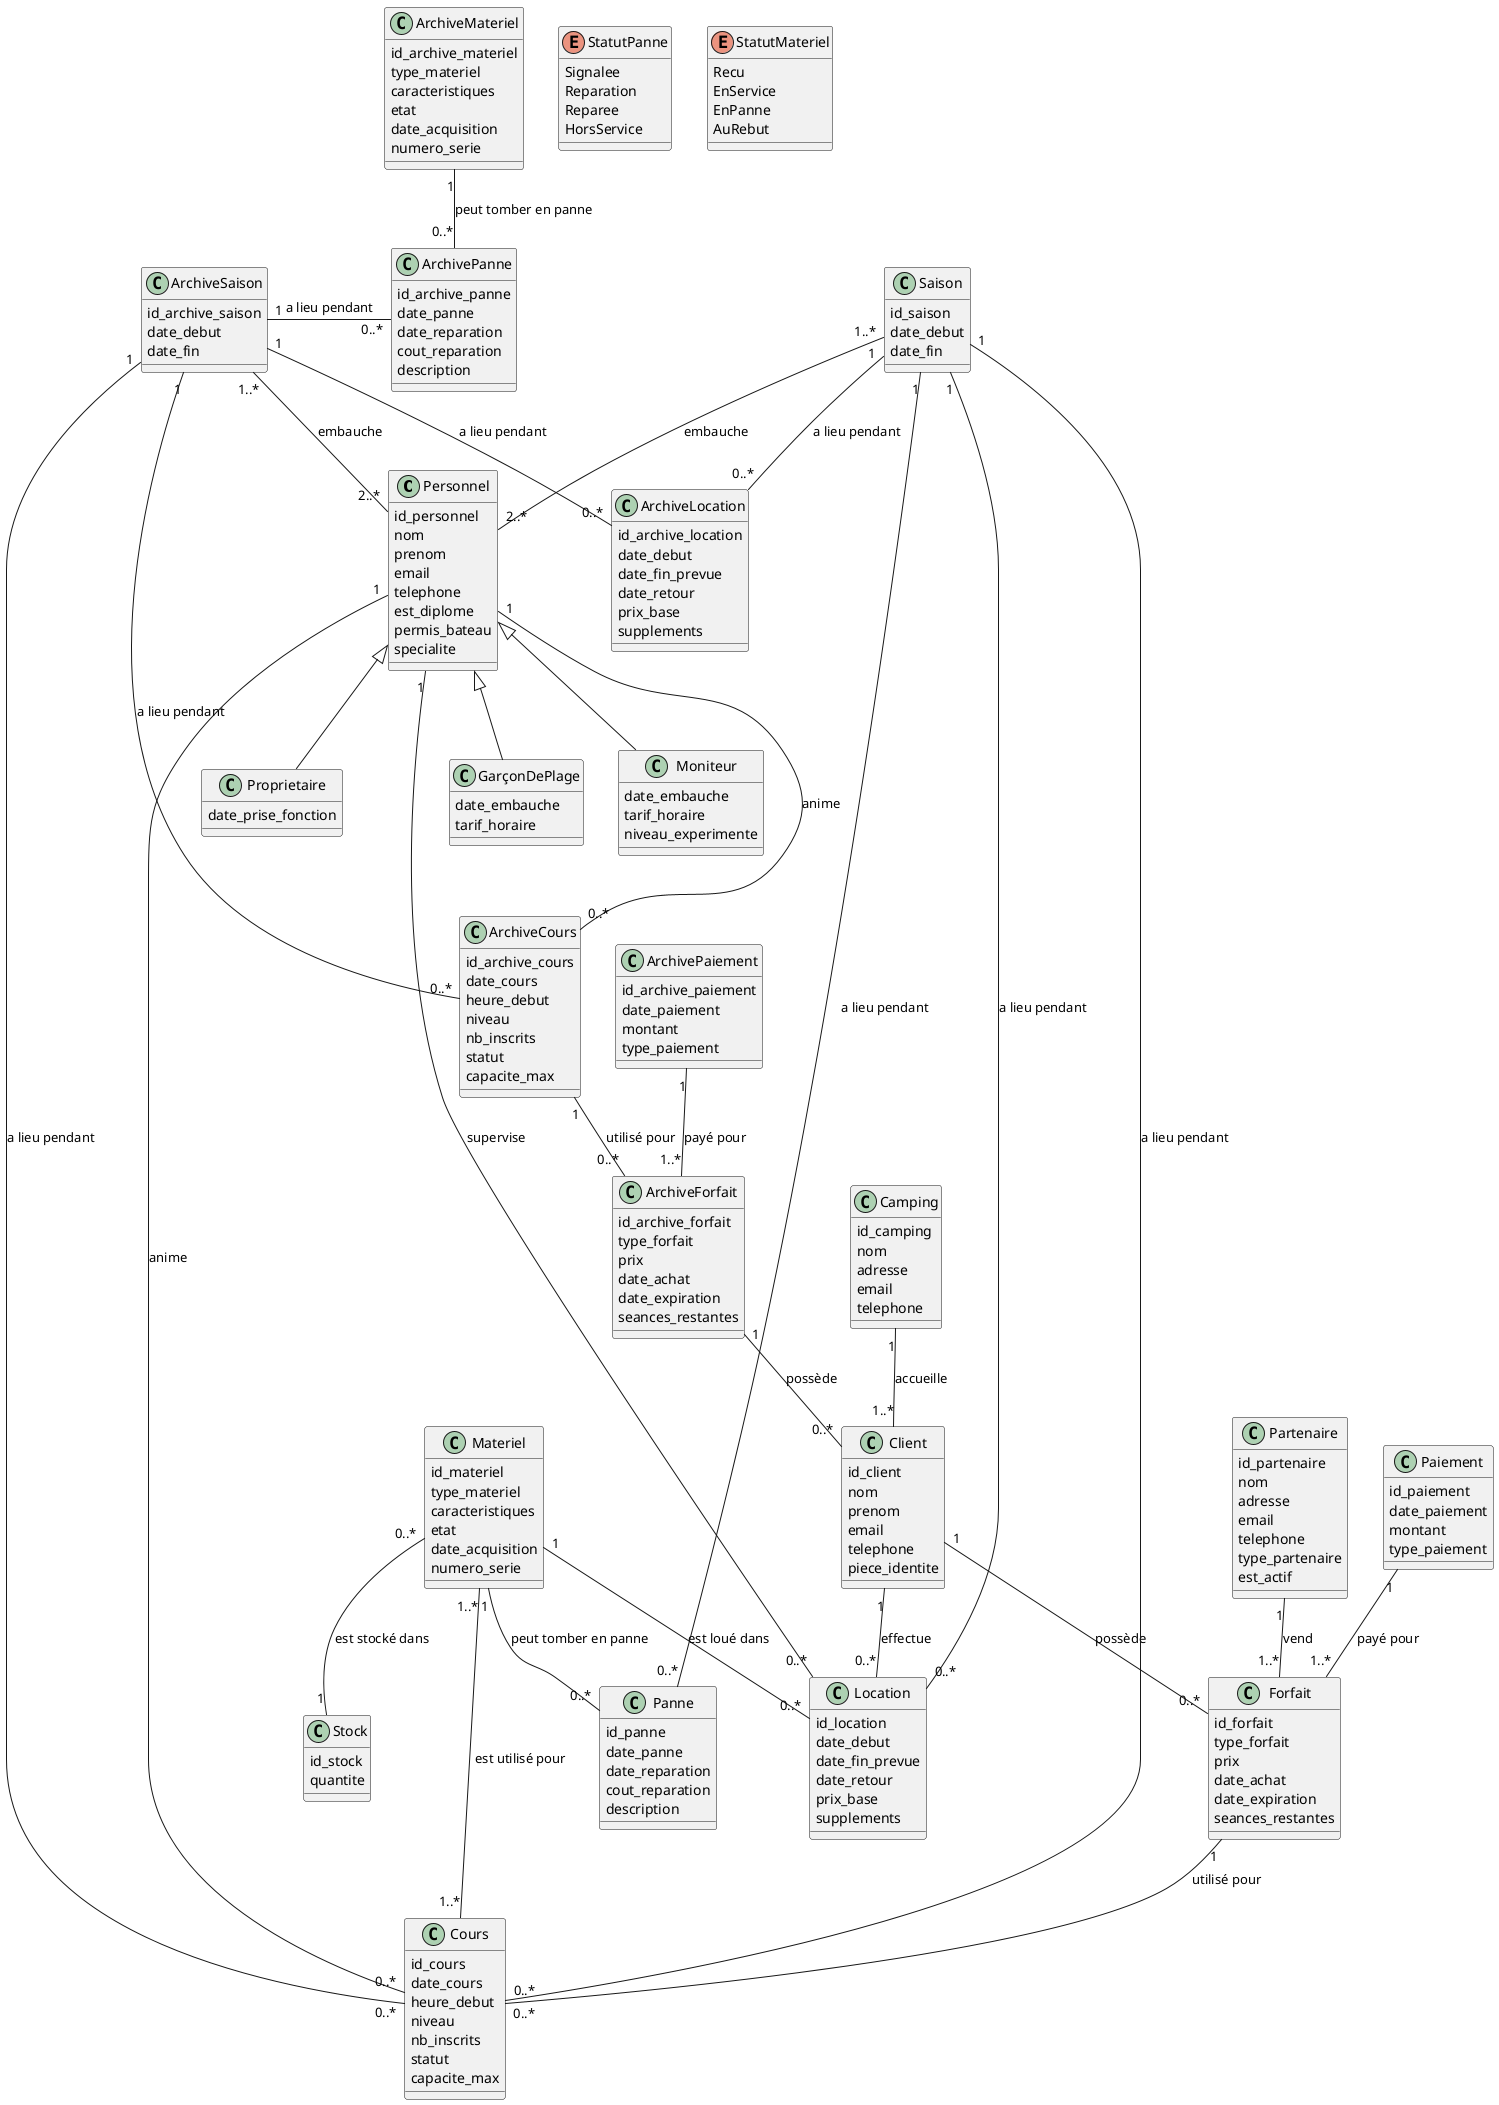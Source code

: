 @startuml
    class Personnel {
        id_personnel
        nom
        prenom
        email
        telephone
        est_diplome
        permis_bateau
        specialite
    }

    class GarçonDePlage extends Personnel {
        date_embauche
        tarif_horaire
    }

    class Moniteur extends Personnel {
        date_embauche
        tarif_horaire
        niveau_experimente
    }

    class Proprietaire extends Personnel {
        date_prise_fonction
    }

    class Saison {
        id_saison
        date_debut
        date_fin
    }

    class ArchiveSaison {
        id_archive_saison
        date_debut
        date_fin
    }

    class Client {
        id_client
        nom
        prenom
        email
        telephone
        piece_identite
    }

    class Materiel {
        id_materiel
        type_materiel
        caracteristiques
        etat
        date_acquisition
        numero_serie
    }

    class ArchiveMateriel {
        id_archive_materiel
        type_materiel
        caracteristiques
        etat
        date_acquisition
        numero_serie
    }

    class Forfait {
        id_forfait
        type_forfait
        prix
        date_achat
        date_expiration
        seances_restantes
    }

    class ArchiveForfait {
        id_archive_forfait
        type_forfait
        prix
        date_achat
        date_expiration
        seances_restantes
    }

    class Partenaire {
        id_partenaire
        nom
        adresse
        email
        telephone
        type_partenaire
        est_actif
    }

    class Camping {
        id_camping
        nom
        adresse
        email
        telephone
    }

    class Cours {
        id_cours
        date_cours
        heure_debut
        niveau
        nb_inscrits
        statut
        capacite_max
    }

    class ArchiveCours {
        id_archive_cours
        date_cours
        heure_debut
        niveau
        nb_inscrits
        statut
        capacite_max
    }

    class Location {
        id_location
        date_debut
        date_fin_prevue
        date_retour
        prix_base
        supplements
    }

    class ArchiveLocation {
        id_archive_location
        date_debut
        date_fin_prevue
        date_retour
        prix_base
        supplements
    }

    class Panne {
        id_panne
        date_panne
        date_reparation
        cout_reparation
        description
    }

    class ArchivePanne {
        id_archive_panne
        date_panne
        date_reparation
        cout_reparation
        description
    }

    class Stock {
        id_stock
        quantite
    }

    class Paiement {
        id_paiement
        date_paiement
        montant
        type_paiement
    }

    class ArchivePaiement {
        id_archive_paiement
        date_paiement
        montant
        type_paiement
    }

    enum StatutPanne {
        Signalee
        Reparation
        Reparee
        HorsService
    }

    enum StatutMateriel {
        Recu
        EnService
        EnPanne
        AuRebut
    }

    Client "1" -- "0..*" Forfait: possède
    Client "1" -- "0..*" Location: effectue
    Personnel "1" -- "0..*" Cours: anime
    Materiel "1" -- "0..*" Location: est loué dans
    Forfait "1" -- "0..*" Cours: utilisé pour
    Personnel "1" -- "0..*" Location: supervise
    Materiel "1" -- "0..*" Panne: peut tomber en panne
    ArchiveMateriel "1" -- "0..*" ArchivePanne: peut tomber en panne
    Materiel "0..*" -- "1" Stock: est stocké dans
    ArchiveCours "1" -- "0..*" ArchiveForfait: utilisé pour
    Personnel "1" --- "0..*" ArchiveCours : anime
    ArchiveForfait "1" -- "0..*" Client: possède
    Partenaire "1" -- "1..*" Forfait: vend
    Camping "1" -- "1..*" Client: accueille
    Materiel "1..*" - "1..*" Cours: est utilisé pour
    Paiement "1" -- "1..*" Forfait: payé pour
    Saison "1..*" -- "2..*" Personnel: embauche
    Saison "1" -- "0..*" Cours: a lieu pendant
    Saison "1" -- "0..*" Location: a lieu pendant
    Saison "1" -- "0..*" Panne: a lieu pendant
    Saison "1" -- "0..*" ArchiveLocation: a lieu pendant
    ArchiveSaison "1..*" -- "2..*" Personnel: embauche
    ArchiveSaison "1" -- "0..*" Cours: a lieu pendant
    ArchiveSaison "1" - "0..*" ArchivePanne: a lieu pendant
    ArchiveSaison "1" -- "0..*" ArchiveCours: a lieu pendant
    ArchiveSaison "1" -- "0..*" ArchiveLocation: a lieu pendant
    ArchivePaiement "1" -- "1..*" ArchiveForfait: payé pour

@enduml

